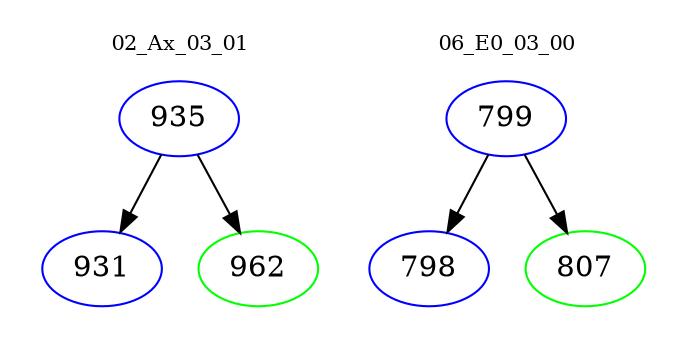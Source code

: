 digraph{
subgraph cluster_0 {
color = white
label = "02_Ax_03_01";
fontsize=10;
T0_935 [label="935", color="blue"]
T0_935 -> T0_931 [color="black"]
T0_931 [label="931", color="blue"]
T0_935 -> T0_962 [color="black"]
T0_962 [label="962", color="green"]
}
subgraph cluster_1 {
color = white
label = "06_E0_03_00";
fontsize=10;
T1_799 [label="799", color="blue"]
T1_799 -> T1_798 [color="black"]
T1_798 [label="798", color="blue"]
T1_799 -> T1_807 [color="black"]
T1_807 [label="807", color="green"]
}
}
